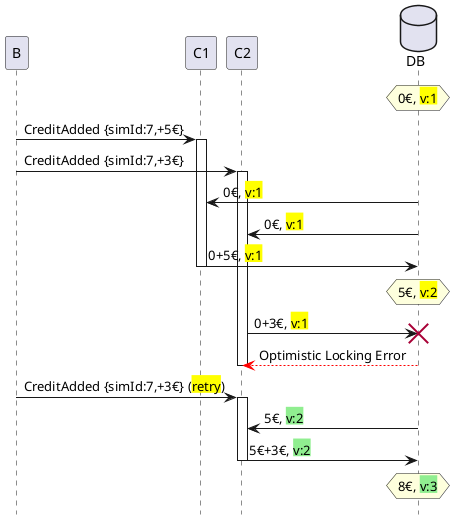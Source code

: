 @startuml
'title Consumer Race
hide footbox
database DB order 9

hnote over DB: 0€, <back:yellow>v:1</back>
B->C1++: CreditAdded {simId:7,+5€}
B->C2++: CreditAdded {simId:7,+3€}
C1<-DB: 0€, <back:yellow>v:1</back>
C2<-DB: 0€, <back:yellow>v:1</back>
C1->DB: 0+5€, <back:yellow>v:1</back>
C1--
hnote over DB: 5€, <back:yellow>v:2</back>
C2->DB!!: 0+3€, <back:yellow>v:1</back>
C2<-[#FF0000]-DB: Optimistic Locking Error
C2--
B->C2++: CreditAdded {simId:7,+3€} (<back:yellow>retry</back>)
C2<-DB: 5€, <back:lightgreen>v:2</back>
C2->DB: 5€+3€, <back:lightgreen>v:2</back>
C2--
hnote over DB: 8€, <back:lightgreen>v:3</back>

@enduml
